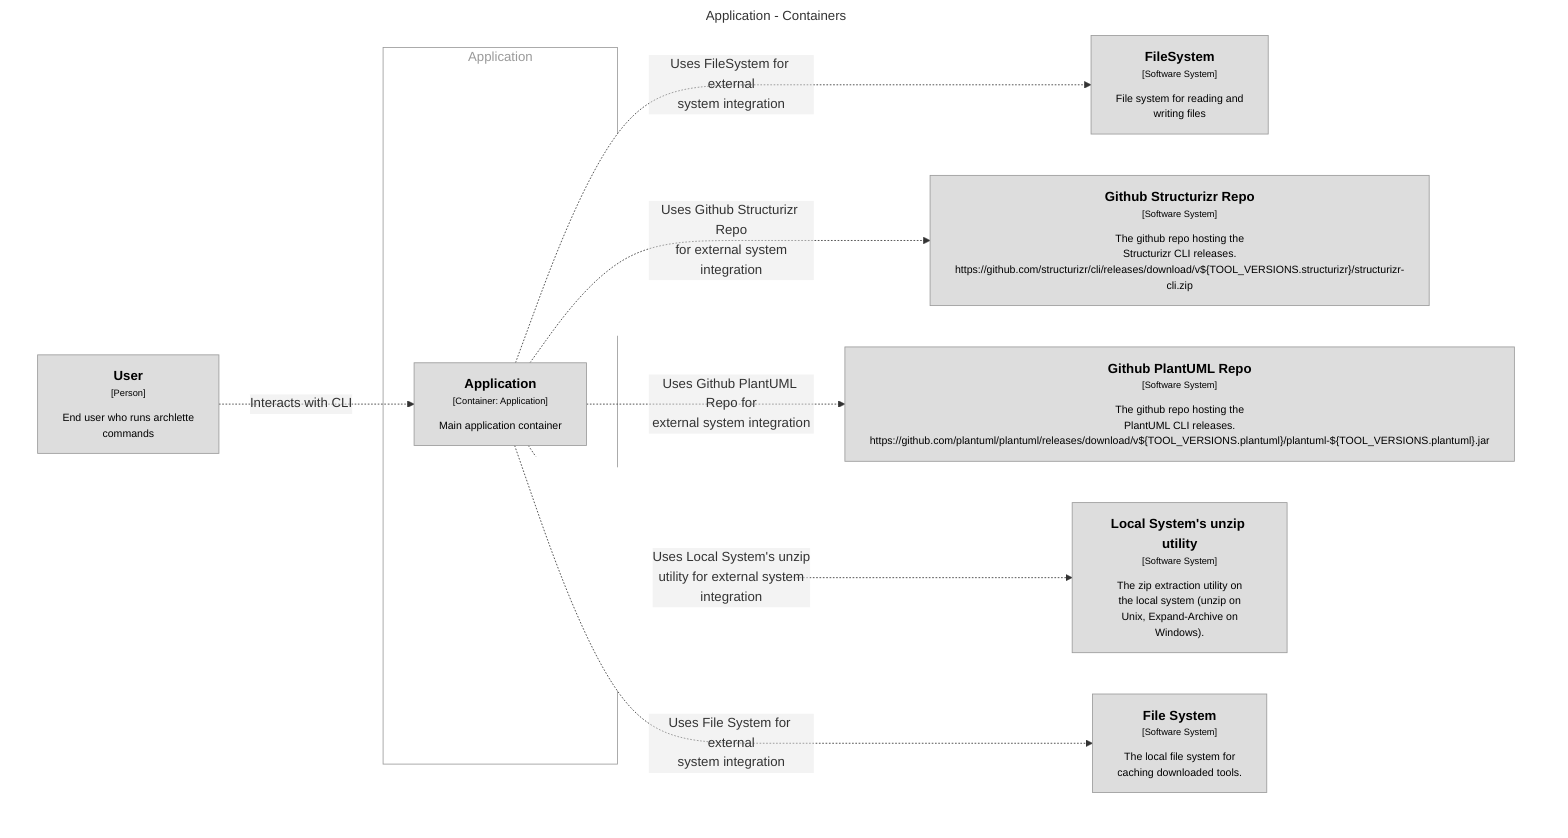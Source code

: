 graph TB
  linkStyle default fill:#ffffff

  subgraph diagram ["Application - Containers"]
    style diagram fill:#ffffff,stroke:#ffffff

    1["<div style='font-weight: bold'>User</div><div style='font-size: 70%; margin-top: 0px'>[Person]</div><div style='font-size: 80%; margin-top:10px'>End user who runs archlette<br />commands</div>"]
    style 1 fill:#dddddd,stroke:#9a9a9a,color:#000000
    2["<div style='font-weight: bold'>FileSystem</div><div style='font-size: 70%; margin-top: 0px'>[Software System]</div><div style='font-size: 80%; margin-top:10px'>File system for reading and<br />writing files</div>"]
    style 2 fill:#dddddd,stroke:#9a9a9a,color:#000000
    3["<div style='font-weight: bold'>Github Structurizr Repo</div><div style='font-size: 70%; margin-top: 0px'>[Software System]</div><div style='font-size: 80%; margin-top:10px'>The github repo hosting the<br />Structurizr CLI releases.<br />https://github.com/structurizr/cli/releases/download/v${TOOL_VERSIONS.structurizr}/structurizr-cli.zip</div>"]
    style 3 fill:#dddddd,stroke:#9a9a9a,color:#000000
    4["<div style='font-weight: bold'>Github PlantUML Repo</div><div style='font-size: 70%; margin-top: 0px'>[Software System]</div><div style='font-size: 80%; margin-top:10px'>The github repo hosting the<br />PlantUML CLI releases.<br />https://github.com/plantuml/plantuml/releases/download/v${TOOL_VERSIONS.plantuml}/plantuml-${TOOL_VERSIONS.plantuml}.jar</div>"]
    style 4 fill:#dddddd,stroke:#9a9a9a,color:#000000
    5["<div style='font-weight: bold'>Local System's unzip utility</div><div style='font-size: 70%; margin-top: 0px'>[Software System]</div><div style='font-size: 80%; margin-top:10px'>The zip extraction utility on<br />the local system (unzip on<br />Unix, Expand-Archive on<br />Windows).</div>"]
    style 5 fill:#dddddd,stroke:#9a9a9a,color:#000000
    6["<div style='font-weight: bold'>File System</div><div style='font-size: 70%; margin-top: 0px'>[Software System]</div><div style='font-size: 80%; margin-top:10px'>The local file system for<br />caching downloaded tools.</div>"]
    style 6 fill:#dddddd,stroke:#9a9a9a,color:#000000

    subgraph 7 ["Application"]
      style 7 fill:#ffffff,stroke:#9a9a9a,color:#9a9a9a

      8["<div style='font-weight: bold'>Application</div><div style='font-size: 70%; margin-top: 0px'>[Container: Application]</div><div style='font-size: 80%; margin-top:10px'>Main application container</div>"]
      style 8 fill:#dddddd,stroke:#9a9a9a,color:#000000
    end

    1-. "<div>Interacts with CLI</div><div style='font-size: 70%'></div>" .->8
    8-. "<div>Uses FileSystem for external<br />system integration</div><div style='font-size: 70%'></div>" .->2
    8-. "<div>Uses Github Structurizr Repo<br />for external system<br />integration</div><div style='font-size: 70%'></div>" .->3
    8-. "<div>Uses Github PlantUML Repo for<br />external system integration</div><div style='font-size: 70%'></div>" .->4
    8-. "<div>Uses Local System's unzip<br />utility for external system<br />integration</div><div style='font-size: 70%'></div>" .->5
    8-. "<div>Uses File System for external<br />system integration</div><div style='font-size: 70%'></div>" .->6
  end